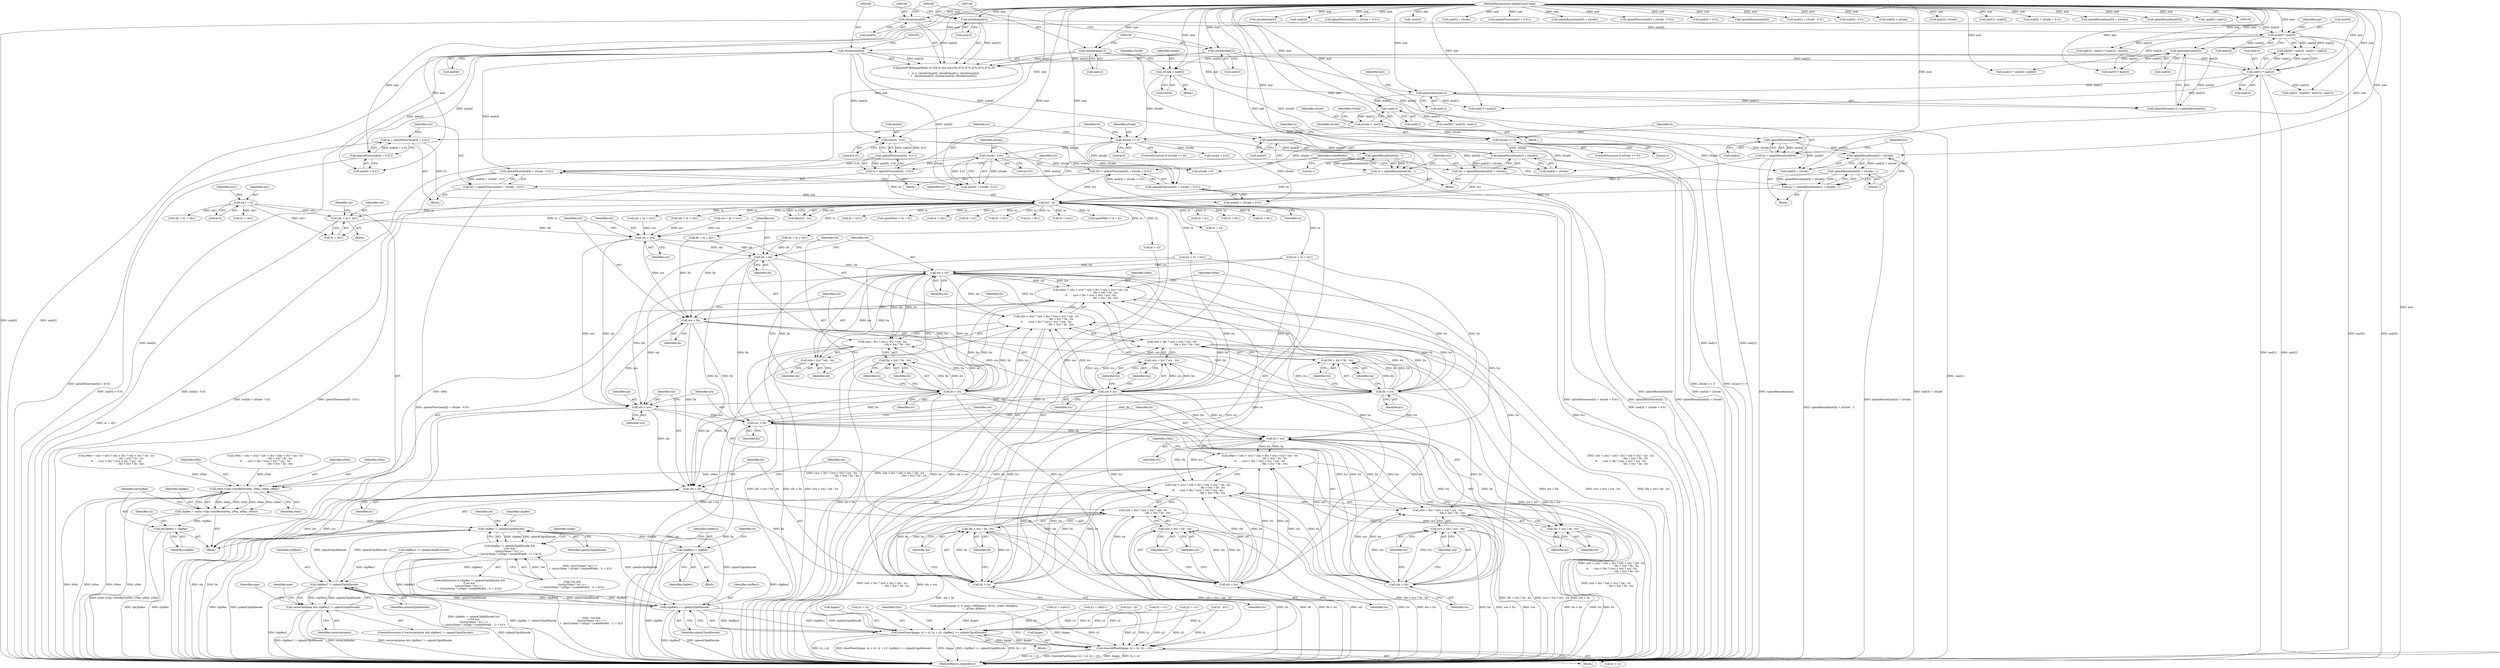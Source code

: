 digraph "0_poppler_9cf2325fb22f812b31858e519411f57747d39bd8_1@integer" {
"1000626" [label="(Call,ulx = tx + uly1)"];
"1000427" [label="(Call,tx2 - tx)"];
"1000393" [label="(Call,tx2 = splashFloor(mat[4] + xScale + 0.01))"];
"1000395" [label="(Call,splashFloor(mat[4] + xScale + 0.01))"];
"1000388" [label="(Call,mat[4] - 0.01)"];
"1000199" [label="(Call,(double)mat[4])"];
"1000105" [label="(MethodParameterIn,SplashCoord *mat)"];
"1000381" [label="(Call,xScale >= 0)"];
"1000298" [label="(Call,xScale = mat[0])"];
"1000248" [label="(Call,splashAbs(mat[0]))"];
"1000223" [label="(Call,mat[0] * mat[3])"];
"1000179" [label="(Call,(double)mat[0])"];
"1000194" [label="(Call,(double)mat[3])"];
"1000255" [label="(Call,xScale = -mat[1])"];
"1000257" [label="(Call,-mat[1])"];
"1000244" [label="(Call,splashAbs(mat[1]))"];
"1000230" [label="(Call,mat[1] * mat[2])"];
"1000184" [label="(Call,(double)mat[1])"];
"1000189" [label="(Call,(double)mat[2])"];
"1000350" [label="(Call,tx2 = splashRound(mat[4] + xScale) - 1)"];
"1000352" [label="(Call,splashRound(mat[4] + xScale) - 1)"];
"1000353" [label="(Call,splashRound(mat[4] + xScale))"];
"1000346" [label="(Call,splashRound(mat[4]))"];
"1000340" [label="(Call,xScale >= 0)"];
"1000413" [label="(Call,tx2 = splashFloor(mat[4] + xScale - 0.01))"];
"1000415" [label="(Call,splashFloor(mat[4] + xScale - 0.01))"];
"1000420" [label="(Call,xScale - 0.01)"];
"1000370" [label="(Call,tx2 = splashRound(mat[4] + xScale))"];
"1000372" [label="(Call,splashRound(mat[4] + xScale))"];
"1000365" [label="(Call,splashRound(mat[4]))"];
"1000405" [label="(Call,tx = splashFloor(mat[4] + 0.01))"];
"1000407" [label="(Call,splashFloor(mat[4] + 0.01))"];
"1000385" [label="(Call,tx = splashFloor(mat[4] - 0.01))"];
"1000387" [label="(Call,splashFloor(mat[4] - 0.01))"];
"1000344" [label="(Call,tx = splashRound(mat[4]))"];
"1000362" [label="(Call,tx = splashRound(mat[4]) - 1)"];
"1000364" [label="(Call,splashRound(mat[4]) - 1)"];
"1000554" [label="(Call,uly1 = 0)"];
"1000711" [label="(Call,ulx < urx)"];
"1000715" [label="(Call,ulx < llx)"];
"1000719" [label="(Call,ulx < lrx)"];
"1000708" [label="(Call,xMin = (ulx < urx) ? (ulx < llx) ? (ulx < lrx) ? ulx : lrx\n                                   : (llx < lrx) ? llx : lrx\n\t\t     : (urx < llx) ? (urx < lrx) ? urx : lrx\n                                   : (llx < lrx) ? llx : lrx)"];
"1000862" [label="(Call,state->clip->testRect(xMin, yMin, xMax, yMax))"];
"1000860" [label="(Call,clipRes = state->clip->testRect(xMin, yMin, xMax, yMax))"];
"1000867" [label="(Call,opClipRes = clipRes)"];
"1000995" [label="(Call,clipRes != splashClipAllInside)"];
"1000994" [label="(Call,clipRes != splashClipAllInside &&\n\t!rot &&\n\t(int)(yShear * k1) ==\n\t  (int)(yShear * (xSign * (scaledWidth - 1) + k1)))"];
"1001077" [label="(Call,clipRes2 = clipRes)"];
"1001240" [label="(Call,clipRes2 != splashClipAllInside)"];
"1001238" [label="(Call,vectorAntialias && clipRes2 != splashClipAllInside)"];
"1001264" [label="(Call,clipRes2 == splashClipAllInside)"];
"1001255" [label="(Call,drawPixel(&pipe, tx + x2, ty + y2, clipRes2 == splashClipAllInside))"];
"1001244" [label="(Call,drawAAPixel(&pipe, tx + x2, ty + y2))"];
"1000710" [label="(Call,(ulx < urx) ? (ulx < llx) ? (ulx < lrx) ? ulx : lrx\n                                   : (llx < lrx) ? llx : lrx\n\t\t     : (urx < llx) ? (urx < lrx) ? urx : lrx\n                                   : (llx < lrx) ? llx : lrx)"];
"1000714" [label="(Call,(ulx < llx) ? (ulx < lrx) ? ulx : lrx\n                                   : (llx < lrx) ? llx : lrx)"];
"1000718" [label="(Call,(ulx < lrx) ? ulx : lrx)"];
"1000749" [label="(Call,ulx > urx)"];
"1000753" [label="(Call,ulx > llx)"];
"1000757" [label="(Call,ulx > lrx)"];
"1000746" [label="(Call,xMax = (ulx > urx) ? (ulx > llx) ? (ulx > lrx) ? ulx : lrx\n                                   : (llx > lrx) ? llx : lrx\n\t\t     : (urx > llx) ? (urx > lrx) ? urx : lrx\n                                   : (llx > lrx) ? llx : lrx)"];
"1000748" [label="(Call,(ulx > urx) ? (ulx > llx) ? (ulx > lrx) ? ulx : lrx\n                                   : (llx > lrx) ? llx : lrx\n\t\t     : (urx > llx) ? (urx > lrx) ? urx : lrx\n                                   : (llx > lrx) ? llx : lrx)"];
"1000752" [label="(Call,(ulx > llx) ? (ulx > lrx) ? ulx : lrx\n                                   : (llx > lrx) ? llx : lrx)"];
"1000756" [label="(Call,(ulx > lrx) ? ulx : lrx)"];
"1000763" [label="(Call,llx > lrx)"];
"1000762" [label="(Call,(llx > lrx) ? llx : lrx)"];
"1000769" [label="(Call,urx > llx)"];
"1000773" [label="(Call,urx > lrx)"];
"1000768" [label="(Call,(urx > llx) ? (urx > lrx) ? urx : lrx\n                                   : (llx > lrx) ? llx : lrx)"];
"1000772" [label="(Call,(urx > lrx) ? urx : lrx)"];
"1000779" [label="(Call,llx > lrx)"];
"1000778" [label="(Call,(llx > lrx) ? llx : lrx)"];
"1000725" [label="(Call,llx < lrx)"];
"1000724" [label="(Call,(llx < lrx) ? llx : lrx)"];
"1000731" [label="(Call,urx < llx)"];
"1000735" [label="(Call,urx < lrx)"];
"1000730" [label="(Call,(urx < llx) ? (urx < lrx) ? urx : lrx\n                                   : (llx < lrx) ? llx : lrx)"];
"1000734" [label="(Call,(urx < lrx) ? urx : lrx)"];
"1000741" [label="(Call,llx < lrx)"];
"1000740" [label="(Call,(llx < lrx) ? llx : lrx)"];
"1000781" [label="(Identifier,lrx)"];
"1000345" [label="(Identifier,tx)"];
"1000769" [label="(Call,urx > llx)"];
"1000752" [label="(Call,(ulx > llx) ? (ulx > lrx) ? ulx : lrx\n                                   : (llx > lrx) ? llx : lrx)"];
"1000778" [label="(Call,(llx > lrx) ? llx : lrx)"];
"1001241" [label="(Identifier,clipRes2)"];
"1000204" [label="(Call,(double)mat[5])"];
"1000414" [label="(Identifier,tx2)"];
"1000340" [label="(Call,xScale >= 0)"];
"1000869" [label="(Identifier,clipRes)"];
"1000775" [label="(Identifier,lrx)"];
"1001258" [label="(Call,tx + x2)"];
"1000382" [label="(Identifier,xScale)"];
"1000779" [label="(Call,llx > lrx)"];
"1000866" [label="(Identifier,yMax)"];
"1000364" [label="(Call,splashRound(mat[4]) - 1)"];
"1000710" [label="(Call,(ulx < urx) ? (ulx < llx) ? (ulx < lrx) ? ulx : lrx\n                                   : (llx < lrx) ? llx : lrx\n\t\t     : (urx < llx) ? (urx < lrx) ? urx : lrx\n                                   : (llx < lrx) ? llx : lrx)"];
"1000721" [label="(Identifier,lrx)"];
"1000281" [label="(Call,-mat[3])"];
"1000739" [label="(Identifier,lrx)"];
"1000234" [label="(Call,mat[2])"];
"1000717" [label="(Identifier,llx)"];
"1000105" [label="(MethodParameterIn,SplashCoord *mat)"];
"1000268" [label="(Call,mat[0] * mat[3])"];
"1000713" [label="(Identifier,urx)"];
"1000716" [label="(Identifier,ulx)"];
"1000196" [label="(Call,mat[3])"];
"1000248" [label="(Call,splashAbs(mat[0]))"];
"1000708" [label="(Call,xMin = (ulx < urx) ? (ulx < llx) ? (ulx < lrx) ? ulx : lrx\n                                   : (llx < lrx) ? llx : lrx\n\t\t     : (urx < llx) ? (urx < lrx) ? urx : lrx\n                                   : (llx < lrx) ? llx : lrx)"];
"1000868" [label="(Identifier,opClipRes)"];
"1000351" [label="(Identifier,tx2)"];
"1000678" [label="(Call,urx = tx + urx1)"];
"1000175" [label="(Call,printf(\"fillImageMask: w=%d h=%d mat=[%.2f %.2f %.2f %.2f %.2f %.2f]\n\",\n\t   w, h, (double)mat[0], (double)mat[1], (double)mat[2],\n\t   (double)mat[3], (double)mat[4], (double)mat[5]))"];
"1000194" [label="(Call,(double)mat[3])"];
"1001079" [label="(Identifier,clipRes)"];
"1000724" [label="(Call,(llx < lrx) ? llx : lrx)"];
"1000737" [label="(Identifier,lrx)"];
"1000263" [label="(Call,mat[2] - (mat[0] * mat[3]) / mat[1])"];
"1000407" [label="(Call,splashFloor(mat[4] + 0.01))"];
"1000632" [label="(Identifier,uly)"];
"1001246" [label="(Identifier,pipe)"];
"1000766" [label="(Identifier,llx)"];
"1000558" [label="(Identifier,urx1)"];
"1000388" [label="(Call,mat[4] - 0.01)"];
"1000730" [label="(Call,(urx < llx) ? (urx < lrx) ? urx : lrx\n                                   : (llx < lrx) ? llx : lrx)"];
"1000785" [label="(Identifier,yMin)"];
"1000490" [label="(Call,splashFloor(mat[5] + yScale + 0.01))"];
"1000777" [label="(Identifier,lrx)"];
"1000181" [label="(Call,mat[0])"];
"1001265" [label="(Identifier,clipRes2)"];
"1000262" [label="(Identifier,yScale)"];
"1000421" [label="(Identifier,xScale)"];
"1000256" [label="(Identifier,xScale)"];
"1000384" [label="(Block,)"];
"1000714" [label="(Call,(ulx < llx) ? (ulx < lrx) ? ulx : lrx\n                                   : (llx < lrx) ? llx : lrx)"];
"1001026" [label="(Call,tx + k1)"];
"1000722" [label="(Identifier,ulx)"];
"1000406" [label="(Identifier,tx)"];
"1000224" [label="(Call,mat[0])"];
"1000749" [label="(Call,ulx > urx)"];
"1001264" [label="(Call,clipRes2 == splashClipAllInside)"];
"1000700" [label="(Call,tx + lrx1)"];
"1000361" [label="(Block,)"];
"1000387" [label="(Call,splashFloor(mat[4] - 0.01))"];
"1000427" [label="(Call,tx2 - tx)"];
"1000243" [label="(Call,splashAbs(mat[1]) > splashAbs(mat[0]))"];
"1001266" [label="(Identifier,splashClipAllInside)"];
"1000627" [label="(Identifier,ulx)"];
"1001243" [label="(Block,)"];
"1001250" [label="(Call,ty + y2)"];
"1000309" [label="(Call,(mat[1] * mat[2]) / mat[0])"];
"1001256" [label="(Call,&pipe)"];
"1001081" [label="(Identifier,xt)"];
"1000728" [label="(Identifier,llx)"];
"1000997" [label="(Identifier,splashClipAllInside)"];
"1000727" [label="(Identifier,lrx)"];
"1000222" [label="(Call,mat[0] * mat[3] - mat[1] * mat[2])"];
"1000362" [label="(Call,tx = splashRound(mat[4]) - 1)"];
"1000747" [label="(Identifier,xMax)"];
"1000289" [label="(Call,-mat[0])"];
"1000738" [label="(Identifier,urx)"];
"1000736" [label="(Identifier,urx)"];
"1000449" [label="(Call,mat[5] + yScale)"];
"1000342" [label="(Literal,0)"];
"1000502" [label="(Call,splashFloor(mat[5] + 0.01))"];
"1000746" [label="(Call,xMax = (ulx > urx) ? (ulx > llx) ? (ulx > lrx) ? ulx : lrx\n                                   : (llx > lrx) ? llx : lrx\n\t\t     : (urx > llx) ? (urx > lrx) ? urx : lrx\n                                   : (llx > lrx) ? llx : lrx)"];
"1001076" [label="(Block,)"];
"1000745" [label="(Identifier,lrx)"];
"1001159" [label="(Call,y2 = (int)y1)"];
"1000467" [label="(Call,splashRound(mat[5] + yScale))"];
"1001280" [label="(MethodReturn,SplashError)"];
"1000759" [label="(Identifier,lrx)"];
"1000107" [label="(Block,)"];
"1000996" [label="(Identifier,clipRes)"];
"1000732" [label="(Identifier,urx)"];
"1000767" [label="(Identifier,lrx)"];
"1000720" [label="(Identifier,ulx)"];
"1000636" [label="(Call,urx = tx + ury1)"];
"1000726" [label="(Identifier,llx)"];
"1000690" [label="(Call,tx + llx1)"];
"1000372" [label="(Call,splashRound(mat[4] + xScale))"];
"1000510" [label="(Call,splashFloor(mat[5] + yScale - 0.01))"];
"1000998" [label="(Call,!rot &&\n\t(int)(yShear * k1) ==\n\t  (int)(yShear * (xSign * (scaledWidth - 1) + k1)))"];
"1000522" [label="(Call,ty2 - ty)"];
"1000415" [label="(Call,splashFloor(mat[4] + xScale - 0.01))"];
"1000359" [label="(Literal,1)"];
"1001070" [label="(Call,clipRes2 == splashClipAllOutside)"];
"1000429" [label="(Identifier,tx)"];
"1000673" [label="(Call,uly = ty + uly1)"];
"1000718" [label="(Call,(ulx < lrx) ? ulx : lrx)"];
"1000754" [label="(Identifier,ulx)"];
"1000529" [label="(Call,xScale < 0)"];
"1000734" [label="(Call,(urx < lrx) ? urx : lrx)"];
"1000743" [label="(Identifier,lrx)"];
"1000503" [label="(Call,mat[5] + 0.01)"];
"1000304" [label="(Identifier,yScale)"];
"1000758" [label="(Identifier,ulx)"];
"1000774" [label="(Identifier,urx)"];
"1000227" [label="(Call,mat[3])"];
"1001156" [label="(Call,x2 = x1)"];
"1001245" [label="(Call,&pipe)"];
"1000370" [label="(Call,tx2 = splashRound(mat[4] + xScale))"];
"1000267" [label="(Call,(mat[0] * mat[3]) / mat[1])"];
"1000392" [label="(Literal,0.01)"];
"1001078" [label="(Identifier,clipRes2)"];
"1000408" [label="(Call,mat[4] + 0.01)"];
"1000441" [label="(Call,splashRound(mat[5]))"];
"1000711" [label="(Call,ulx < urx)"];
"1000250" [label="(Identifier,mat)"];
"1000688" [label="(Call,llx = tx + llx1)"];
"1000862" [label="(Call,state->clip->testRect(xMin, yMin, xMax, yMax))"];
"1000350" [label="(Call,tx2 = splashRound(mat[4] + xScale) - 1)"];
"1000297" [label="(Block,)"];
"1000668" [label="(Call,ulx = tx + ulx1)"];
"1000723" [label="(Identifier,lrx)"];
"1000864" [label="(Identifier,yMin)"];
"1001254" [label="(Block,)"];
"1000761" [label="(Identifier,lrx)"];
"1000733" [label="(Identifier,llx)"];
"1000396" [label="(Call,mat[4] + xScale + 0.01)"];
"1000191" [label="(Call,mat[2])"];
"1000861" [label="(Identifier,clipRes)"];
"1000822" [label="(Call,yMax = (uly > ury) ? (uly > lly) ? (uly > lry) ? uly : lry\n                                   : (lly > lry) ? lly : lry\n\t\t     : (ury > lly) ? (ury > lry) ? ury : lry\n                                   : (lly > lry) ? lly : lry)"];
"1001242" [label="(Identifier,splashClipAllInside)"];
"1001257" [label="(Identifier,pipe)"];
"1000860" [label="(Call,clipRes = state->clip->testRect(xMin, yMin, xMax, yMax))"];
"1000511" [label="(Call,mat[5] + yScale - 0.01)"];
"1000770" [label="(Identifier,urx)"];
"1001150" [label="(Call,y2 = -x1)"];
"1000712" [label="(Identifier,ulx)"];
"1000383" [label="(Literal,0)"];
"1000863" [label="(Identifier,xMin)"];
"1000555" [label="(Identifier,uly1)"];
"1000741" [label="(Call,llx < lrx)"];
"1000729" [label="(Identifier,lrx)"];
"1000230" [label="(Call,mat[1] * mat[2])"];
"1000663" [label="(Call,ty - lrx1)"];
"1000343" [label="(Block,)"];
"1000698" [label="(Call,lrx = tx + lrx1)"];
"1000675" [label="(Call,ty + uly1)"];
"1000305" [label="(Call,mat[3] - (mat[1] * mat[2]) / mat[0])"];
"1000363" [label="(Identifier,tx)"];
"1000740" [label="(Call,(llx < lrx) ? llx : lrx)"];
"1000757" [label="(Call,ulx > lrx)"];
"1000744" [label="(Identifier,llx)"];
"1000232" [label="(Identifier,mat)"];
"1000742" [label="(Identifier,llx)"];
"1000380" [label="(ControlStructure,if (xScale >= 0))"];
"1000735" [label="(Call,urx < lrx)"];
"1000784" [label="(Call,yMin = (uly < ury) ? (uly < lly) ? (uly < lry) ? uly : lry\n                                   : (lly < lry) ? lly : lry\n\t\t     : (ury < lly) ? (ury < lry) ? ury : lry\n                                   : (lly < lry) ? lly : lry)"];
"1000365" [label="(Call,splashRound(mat[4]))"];
"1000245" [label="(Call,mat[1])"];
"1000995" [label="(Call,clipRes != splashClipAllInside)"];
"1000765" [label="(Identifier,lrx)"];
"1000554" [label="(Call,uly1 = 0)"];
"1000483" [label="(Call,mat[5] - 0.01)"];
"1000371" [label="(Identifier,tx2)"];
"1001255" [label="(Call,drawPixel(&pipe, tx + x2, ty + y2, clipRes2 == splashClipAllInside))"];
"1000420" [label="(Call,xScale - 0.01)"];
"1000993" [label="(ControlStructure,if (clipRes != splashClipAllInside &&\n\t!rot &&\n\t(int)(yShear * k1) ==\n\t  (int)(yShear * (xSign * (scaledWidth - 1) + k1))))"];
"1000353" [label="(Call,splashRound(mat[4] + xScale))"];
"1001238" [label="(Call,vectorAntialias && clipRes2 != splashClipAllInside)"];
"1000900" [label="(Call,pipeInit(&pipe, 0, 0, state->fillPattern, NULL, state->fillAlpha,\n\t   gTrue, gFalse))"];
"1000628" [label="(Call,tx + uly1)"];
"1000731" [label="(Call,urx < llx)"];
"1000753" [label="(Call,ulx > llx)"];
"1000369" [label="(Literal,1)"];
"1000249" [label="(Call,mat[0])"];
"1000750" [label="(Identifier,ulx)"];
"1000184" [label="(Call,(double)mat[1])"];
"1000468" [label="(Call,mat[5] + yScale)"];
"1000244" [label="(Call,splashAbs(mat[1]))"];
"1000426" [label="(Call,abs(tx2 - tx))"];
"1001247" [label="(Call,tx + x2)"];
"1000715" [label="(Call,ulx < llx)"];
"1000405" [label="(Call,tx = splashFloor(mat[4] + 0.01))"];
"1000625" [label="(Block,)"];
"1000638" [label="(Call,tx + ury1)"];
"1001237" [label="(ControlStructure,if (vectorAntialias && clipRes2 != splashClipAllInside))"];
"1000341" [label="(Identifier,xScale)"];
"1000994" [label="(Call,clipRes != splashClipAllInside &&\n\t!rot &&\n\t(int)(yShear * k1) ==\n\t  (int)(yShear * (xSign * (scaledWidth - 1) + k1)))"];
"1000300" [label="(Call,mat[0])"];
"1000186" [label="(Call,mat[1])"];
"1000389" [label="(Call,mat[4])"];
"1000339" [label="(ControlStructure,if (xScale >= 0))"];
"1000867" [label="(Call,opClipRes = clipRes)"];
"1000416" [label="(Call,mat[4] + xScale - 0.01)"];
"1000626" [label="(Call,ulx = tx + uly1)"];
"1000258" [label="(Call,mat[1])"];
"1001145" [label="(Call,x2 = (int)y1)"];
"1000871" [label="(Identifier,yp)"];
"1001268" [label="(Identifier,xSrc)"];
"1000646" [label="(Call,llx = tx + lly1)"];
"1000346" [label="(Call,splashRound(mat[4]))"];
"1000428" [label="(Identifier,tx2)"];
"1000223" [label="(Call,mat[0] * mat[3])"];
"1000381" [label="(Call,xScale >= 0)"];
"1000322" [label="(Call,mat[2] / yScale)"];
"1000413" [label="(Call,tx2 = splashFloor(mat[4] + xScale - 0.01))"];
"1000719" [label="(Call,ulx < lrx)"];
"1000354" [label="(Call,mat[4] + xScale)"];
"1001077" [label="(Call,clipRes2 = clipRes)"];
"1000772" [label="(Call,(urx > lrx) ? urx : lrx)"];
"1000556" [label="(Literal,0)"];
"1001038" [label="(Call,spanXMax = tx + k1)"];
"1000394" [label="(Identifier,tx2)"];
"1000656" [label="(Call,lrx = tx + lry1)"];
"1000393" [label="(Call,tx2 = splashFloor(mat[4] + xScale + 0.01))"];
"1000670" [label="(Call,tx + ulx1)"];
"1000179" [label="(Call,(double)mat[0])"];
"1000865" [label="(Identifier,xMax)"];
"1000756" [label="(Call,(ulx > lrx) ? ulx : lrx)"];
"1000783" [label="(Identifier,lrx)"];
"1001040" [label="(Call,tx + k1)"];
"1000329" [label="(Call,mat[1] / mat[0])"];
"1000373" [label="(Call,mat[4] + xScale)"];
"1000255" [label="(Call,xScale = -mat[1])"];
"1000352" [label="(Call,splashRound(mat[4] + xScale) - 1)"];
"1000231" [label="(Call,mat[1])"];
"1000201" [label="(Call,mat[4])"];
"1000299" [label="(Identifier,xScale)"];
"1000763" [label="(Call,llx > lrx)"];
"1000773" [label="(Call,urx > lrx)"];
"1000298" [label="(Call,xScale = mat[0])"];
"1000310" [label="(Call,mat[1] * mat[2])"];
"1000424" [label="(Identifier,scaledWidth)"];
"1001021" [label="(Identifier,xSign)"];
"1000764" [label="(Identifier,llx)"];
"1000395" [label="(Call,splashFloor(mat[4] + xScale + 0.01))"];
"1000751" [label="(Identifier,urx)"];
"1000199" [label="(Call,(double)mat[4])"];
"1000491" [label="(Call,mat[5] + yScale + 0.01)"];
"1000404" [label="(Block,)"];
"1000386" [label="(Identifier,tx)"];
"1000748" [label="(Call,(ulx > urx) ? (ulx > llx) ? (ulx > lrx) ? ulx : lrx\n                                   : (llx > lrx) ? llx : lrx\n\t\t     : (urx > llx) ? (urx > lrx) ? urx : lrx\n                                   : (llx > lrx) ? llx : lrx)"];
"1000725" [label="(Call,llx < lrx)"];
"1000658" [label="(Call,tx + lry1)"];
"1001240" [label="(Call,clipRes2 != splashClipAllInside)"];
"1000780" [label="(Identifier,llx)"];
"1000771" [label="(Identifier,llx)"];
"1001239" [label="(Identifier,vectorAntialias)"];
"1000755" [label="(Identifier,llx)"];
"1000760" [label="(Identifier,ulx)"];
"1000648" [label="(Call,tx + lly1)"];
"1001000" [label="(Identifier,rot)"];
"1000768" [label="(Call,(urx > llx) ? (urx > lrx) ? urx : lrx\n                                   : (llx > lrx) ? llx : lrx)"];
"1000448" [label="(Call,splashRound(mat[5] + yScale))"];
"1000782" [label="(Identifier,llx)"];
"1000344" [label="(Call,tx = splashRound(mat[4]))"];
"1001244" [label="(Call,drawAAPixel(&pipe, tx + x2, ty + y2))"];
"1000460" [label="(Call,splashRound(mat[5]))"];
"1000680" [label="(Call,tx + urx1)"];
"1000347" [label="(Call,mat[4])"];
"1000709" [label="(Identifier,xMin)"];
"1001261" [label="(Call,ty + y2)"];
"1000762" [label="(Call,(llx > lrx) ? llx : lrx)"];
"1000366" [label="(Call,mat[4])"];
"1000257" [label="(Call,-mat[1])"];
"1000254" [label="(Block,)"];
"1000385" [label="(Call,tx = splashFloor(mat[4] - 0.01))"];
"1001024" [label="(Call,spanXMin = tx + k1)"];
"1000189" [label="(Call,(double)mat[2])"];
"1000776" [label="(Identifier,urx)"];
"1000400" [label="(Call,xScale + 0.01)"];
"1000288" [label="(Call,-mat[0] / mat[1])"];
"1000422" [label="(Literal,0.01)"];
"1000626" -> "1000625"  [label="AST: "];
"1000626" -> "1000628"  [label="CFG: "];
"1000627" -> "1000626"  [label="AST: "];
"1000628" -> "1000626"  [label="AST: "];
"1000632" -> "1000626"  [label="CFG: "];
"1000626" -> "1001280"  [label="DDG: tx + uly1"];
"1000427" -> "1000626"  [label="DDG: tx"];
"1000554" -> "1000626"  [label="DDG: uly1"];
"1000626" -> "1000711"  [label="DDG: ulx"];
"1000427" -> "1000426"  [label="AST: "];
"1000427" -> "1000429"  [label="CFG: "];
"1000428" -> "1000427"  [label="AST: "];
"1000429" -> "1000427"  [label="AST: "];
"1000426" -> "1000427"  [label="CFG: "];
"1000427" -> "1001280"  [label="DDG: tx2"];
"1000427" -> "1000426"  [label="DDG: tx2"];
"1000427" -> "1000426"  [label="DDG: tx"];
"1000393" -> "1000427"  [label="DDG: tx2"];
"1000350" -> "1000427"  [label="DDG: tx2"];
"1000413" -> "1000427"  [label="DDG: tx2"];
"1000370" -> "1000427"  [label="DDG: tx2"];
"1000405" -> "1000427"  [label="DDG: tx"];
"1000385" -> "1000427"  [label="DDG: tx"];
"1000344" -> "1000427"  [label="DDG: tx"];
"1000362" -> "1000427"  [label="DDG: tx"];
"1000427" -> "1000628"  [label="DDG: tx"];
"1000427" -> "1000636"  [label="DDG: tx"];
"1000427" -> "1000638"  [label="DDG: tx"];
"1000427" -> "1000646"  [label="DDG: tx"];
"1000427" -> "1000648"  [label="DDG: tx"];
"1000427" -> "1000656"  [label="DDG: tx"];
"1000427" -> "1000658"  [label="DDG: tx"];
"1000427" -> "1000668"  [label="DDG: tx"];
"1000427" -> "1000670"  [label="DDG: tx"];
"1000427" -> "1000678"  [label="DDG: tx"];
"1000427" -> "1000680"  [label="DDG: tx"];
"1000427" -> "1000688"  [label="DDG: tx"];
"1000427" -> "1000690"  [label="DDG: tx"];
"1000427" -> "1000698"  [label="DDG: tx"];
"1000427" -> "1000700"  [label="DDG: tx"];
"1000427" -> "1001024"  [label="DDG: tx"];
"1000427" -> "1001026"  [label="DDG: tx"];
"1000427" -> "1001038"  [label="DDG: tx"];
"1000427" -> "1001040"  [label="DDG: tx"];
"1000427" -> "1001244"  [label="DDG: tx"];
"1000427" -> "1001247"  [label="DDG: tx"];
"1000427" -> "1001255"  [label="DDG: tx"];
"1000427" -> "1001258"  [label="DDG: tx"];
"1000393" -> "1000384"  [label="AST: "];
"1000393" -> "1000395"  [label="CFG: "];
"1000394" -> "1000393"  [label="AST: "];
"1000395" -> "1000393"  [label="AST: "];
"1000424" -> "1000393"  [label="CFG: "];
"1000393" -> "1001280"  [label="DDG: splashFloor(mat[4] + xScale + 0.01)"];
"1000395" -> "1000393"  [label="DDG: mat[4] + xScale + 0.01"];
"1000395" -> "1000396"  [label="CFG: "];
"1000396" -> "1000395"  [label="AST: "];
"1000395" -> "1001280"  [label="DDG: mat[4] + xScale + 0.01"];
"1000388" -> "1000395"  [label="DDG: mat[4]"];
"1000105" -> "1000395"  [label="DDG: mat"];
"1000381" -> "1000395"  [label="DDG: xScale"];
"1000388" -> "1000387"  [label="AST: "];
"1000388" -> "1000392"  [label="CFG: "];
"1000389" -> "1000388"  [label="AST: "];
"1000392" -> "1000388"  [label="AST: "];
"1000387" -> "1000388"  [label="CFG: "];
"1000388" -> "1000387"  [label="DDG: mat[4]"];
"1000388" -> "1000387"  [label="DDG: 0.01"];
"1000199" -> "1000388"  [label="DDG: mat[4]"];
"1000105" -> "1000388"  [label="DDG: mat"];
"1000388" -> "1000396"  [label="DDG: mat[4]"];
"1000199" -> "1000175"  [label="AST: "];
"1000199" -> "1000201"  [label="CFG: "];
"1000200" -> "1000199"  [label="AST: "];
"1000201" -> "1000199"  [label="AST: "];
"1000205" -> "1000199"  [label="CFG: "];
"1000199" -> "1001280"  [label="DDG: mat[4]"];
"1000199" -> "1000175"  [label="DDG: mat[4]"];
"1000105" -> "1000199"  [label="DDG: mat"];
"1000199" -> "1000346"  [label="DDG: mat[4]"];
"1000199" -> "1000365"  [label="DDG: mat[4]"];
"1000199" -> "1000407"  [label="DDG: mat[4]"];
"1000199" -> "1000408"  [label="DDG: mat[4]"];
"1000199" -> "1000415"  [label="DDG: mat[4]"];
"1000199" -> "1000416"  [label="DDG: mat[4]"];
"1000105" -> "1000100"  [label="AST: "];
"1000105" -> "1001280"  [label="DDG: mat"];
"1000105" -> "1000179"  [label="DDG: mat"];
"1000105" -> "1000184"  [label="DDG: mat"];
"1000105" -> "1000189"  [label="DDG: mat"];
"1000105" -> "1000194"  [label="DDG: mat"];
"1000105" -> "1000204"  [label="DDG: mat"];
"1000105" -> "1000223"  [label="DDG: mat"];
"1000105" -> "1000230"  [label="DDG: mat"];
"1000105" -> "1000244"  [label="DDG: mat"];
"1000105" -> "1000248"  [label="DDG: mat"];
"1000105" -> "1000257"  [label="DDG: mat"];
"1000105" -> "1000263"  [label="DDG: mat"];
"1000105" -> "1000268"  [label="DDG: mat"];
"1000105" -> "1000267"  [label="DDG: mat"];
"1000105" -> "1000281"  [label="DDG: mat"];
"1000105" -> "1000289"  [label="DDG: mat"];
"1000105" -> "1000288"  [label="DDG: mat"];
"1000105" -> "1000298"  [label="DDG: mat"];
"1000105" -> "1000305"  [label="DDG: mat"];
"1000105" -> "1000310"  [label="DDG: mat"];
"1000105" -> "1000309"  [label="DDG: mat"];
"1000105" -> "1000322"  [label="DDG: mat"];
"1000105" -> "1000329"  [label="DDG: mat"];
"1000105" -> "1000346"  [label="DDG: mat"];
"1000105" -> "1000353"  [label="DDG: mat"];
"1000105" -> "1000354"  [label="DDG: mat"];
"1000105" -> "1000365"  [label="DDG: mat"];
"1000105" -> "1000372"  [label="DDG: mat"];
"1000105" -> "1000373"  [label="DDG: mat"];
"1000105" -> "1000396"  [label="DDG: mat"];
"1000105" -> "1000407"  [label="DDG: mat"];
"1000105" -> "1000408"  [label="DDG: mat"];
"1000105" -> "1000415"  [label="DDG: mat"];
"1000105" -> "1000416"  [label="DDG: mat"];
"1000105" -> "1000441"  [label="DDG: mat"];
"1000105" -> "1000448"  [label="DDG: mat"];
"1000105" -> "1000449"  [label="DDG: mat"];
"1000105" -> "1000460"  [label="DDG: mat"];
"1000105" -> "1000467"  [label="DDG: mat"];
"1000105" -> "1000468"  [label="DDG: mat"];
"1000105" -> "1000483"  [label="DDG: mat"];
"1000105" -> "1000490"  [label="DDG: mat"];
"1000105" -> "1000491"  [label="DDG: mat"];
"1000105" -> "1000502"  [label="DDG: mat"];
"1000105" -> "1000503"  [label="DDG: mat"];
"1000105" -> "1000510"  [label="DDG: mat"];
"1000105" -> "1000511"  [label="DDG: mat"];
"1000381" -> "1000380"  [label="AST: "];
"1000381" -> "1000383"  [label="CFG: "];
"1000382" -> "1000381"  [label="AST: "];
"1000383" -> "1000381"  [label="AST: "];
"1000386" -> "1000381"  [label="CFG: "];
"1000406" -> "1000381"  [label="CFG: "];
"1000381" -> "1001280"  [label="DDG: xScale >= 0"];
"1000298" -> "1000381"  [label="DDG: xScale"];
"1000255" -> "1000381"  [label="DDG: xScale"];
"1000381" -> "1000396"  [label="DDG: xScale"];
"1000381" -> "1000400"  [label="DDG: xScale"];
"1000381" -> "1000420"  [label="DDG: xScale"];
"1000381" -> "1000529"  [label="DDG: xScale"];
"1000298" -> "1000297"  [label="AST: "];
"1000298" -> "1000300"  [label="CFG: "];
"1000299" -> "1000298"  [label="AST: "];
"1000300" -> "1000298"  [label="AST: "];
"1000304" -> "1000298"  [label="CFG: "];
"1000248" -> "1000298"  [label="DDG: mat[0]"];
"1000298" -> "1000340"  [label="DDG: xScale"];
"1000248" -> "1000243"  [label="AST: "];
"1000248" -> "1000249"  [label="CFG: "];
"1000249" -> "1000248"  [label="AST: "];
"1000243" -> "1000248"  [label="CFG: "];
"1000248" -> "1000243"  [label="DDG: mat[0]"];
"1000223" -> "1000248"  [label="DDG: mat[0]"];
"1000248" -> "1000268"  [label="DDG: mat[0]"];
"1000248" -> "1000309"  [label="DDG: mat[0]"];
"1000223" -> "1000222"  [label="AST: "];
"1000223" -> "1000227"  [label="CFG: "];
"1000224" -> "1000223"  [label="AST: "];
"1000227" -> "1000223"  [label="AST: "];
"1000232" -> "1000223"  [label="CFG: "];
"1000223" -> "1001280"  [label="DDG: mat[3]"];
"1000223" -> "1001280"  [label="DDG: mat[0]"];
"1000223" -> "1000222"  [label="DDG: mat[0]"];
"1000223" -> "1000222"  [label="DDG: mat[3]"];
"1000179" -> "1000223"  [label="DDG: mat[0]"];
"1000194" -> "1000223"  [label="DDG: mat[3]"];
"1000223" -> "1000268"  [label="DDG: mat[3]"];
"1000223" -> "1000305"  [label="DDG: mat[3]"];
"1000179" -> "1000175"  [label="AST: "];
"1000179" -> "1000181"  [label="CFG: "];
"1000180" -> "1000179"  [label="AST: "];
"1000181" -> "1000179"  [label="AST: "];
"1000185" -> "1000179"  [label="CFG: "];
"1000179" -> "1001280"  [label="DDG: mat[0]"];
"1000179" -> "1000175"  [label="DDG: mat[0]"];
"1000194" -> "1000175"  [label="AST: "];
"1000194" -> "1000196"  [label="CFG: "];
"1000195" -> "1000194"  [label="AST: "];
"1000196" -> "1000194"  [label="AST: "];
"1000200" -> "1000194"  [label="CFG: "];
"1000194" -> "1001280"  [label="DDG: mat[3]"];
"1000194" -> "1000175"  [label="DDG: mat[3]"];
"1000255" -> "1000254"  [label="AST: "];
"1000255" -> "1000257"  [label="CFG: "];
"1000256" -> "1000255"  [label="AST: "];
"1000257" -> "1000255"  [label="AST: "];
"1000262" -> "1000255"  [label="CFG: "];
"1000255" -> "1001280"  [label="DDG: -mat[1]"];
"1000257" -> "1000255"  [label="DDG: mat[1]"];
"1000255" -> "1000340"  [label="DDG: xScale"];
"1000257" -> "1000258"  [label="CFG: "];
"1000258" -> "1000257"  [label="AST: "];
"1000244" -> "1000257"  [label="DDG: mat[1]"];
"1000257" -> "1000267"  [label="DDG: mat[1]"];
"1000244" -> "1000243"  [label="AST: "];
"1000244" -> "1000245"  [label="CFG: "];
"1000245" -> "1000244"  [label="AST: "];
"1000250" -> "1000244"  [label="CFG: "];
"1000244" -> "1000243"  [label="DDG: mat[1]"];
"1000230" -> "1000244"  [label="DDG: mat[1]"];
"1000244" -> "1000310"  [label="DDG: mat[1]"];
"1000230" -> "1000222"  [label="AST: "];
"1000230" -> "1000234"  [label="CFG: "];
"1000231" -> "1000230"  [label="AST: "];
"1000234" -> "1000230"  [label="AST: "];
"1000222" -> "1000230"  [label="CFG: "];
"1000230" -> "1001280"  [label="DDG: mat[1]"];
"1000230" -> "1001280"  [label="DDG: mat[2]"];
"1000230" -> "1000222"  [label="DDG: mat[1]"];
"1000230" -> "1000222"  [label="DDG: mat[2]"];
"1000184" -> "1000230"  [label="DDG: mat[1]"];
"1000189" -> "1000230"  [label="DDG: mat[2]"];
"1000230" -> "1000263"  [label="DDG: mat[2]"];
"1000230" -> "1000310"  [label="DDG: mat[2]"];
"1000184" -> "1000175"  [label="AST: "];
"1000184" -> "1000186"  [label="CFG: "];
"1000185" -> "1000184"  [label="AST: "];
"1000186" -> "1000184"  [label="AST: "];
"1000190" -> "1000184"  [label="CFG: "];
"1000184" -> "1001280"  [label="DDG: mat[1]"];
"1000184" -> "1000175"  [label="DDG: mat[1]"];
"1000189" -> "1000175"  [label="AST: "];
"1000189" -> "1000191"  [label="CFG: "];
"1000190" -> "1000189"  [label="AST: "];
"1000191" -> "1000189"  [label="AST: "];
"1000195" -> "1000189"  [label="CFG: "];
"1000189" -> "1001280"  [label="DDG: mat[2]"];
"1000189" -> "1000175"  [label="DDG: mat[2]"];
"1000350" -> "1000343"  [label="AST: "];
"1000350" -> "1000352"  [label="CFG: "];
"1000351" -> "1000350"  [label="AST: "];
"1000352" -> "1000350"  [label="AST: "];
"1000424" -> "1000350"  [label="CFG: "];
"1000350" -> "1001280"  [label="DDG: splashRound(mat[4] + xScale) - 1"];
"1000352" -> "1000350"  [label="DDG: splashRound(mat[4] + xScale)"];
"1000352" -> "1000350"  [label="DDG: 1"];
"1000352" -> "1000359"  [label="CFG: "];
"1000353" -> "1000352"  [label="AST: "];
"1000359" -> "1000352"  [label="AST: "];
"1000352" -> "1001280"  [label="DDG: splashRound(mat[4] + xScale)"];
"1000353" -> "1000352"  [label="DDG: mat[4] + xScale"];
"1000353" -> "1000354"  [label="CFG: "];
"1000354" -> "1000353"  [label="AST: "];
"1000359" -> "1000353"  [label="CFG: "];
"1000353" -> "1001280"  [label="DDG: mat[4] + xScale"];
"1000346" -> "1000353"  [label="DDG: mat[4]"];
"1000340" -> "1000353"  [label="DDG: xScale"];
"1000346" -> "1000344"  [label="AST: "];
"1000346" -> "1000347"  [label="CFG: "];
"1000347" -> "1000346"  [label="AST: "];
"1000344" -> "1000346"  [label="CFG: "];
"1000346" -> "1000344"  [label="DDG: mat[4]"];
"1000346" -> "1000354"  [label="DDG: mat[4]"];
"1000340" -> "1000339"  [label="AST: "];
"1000340" -> "1000342"  [label="CFG: "];
"1000341" -> "1000340"  [label="AST: "];
"1000342" -> "1000340"  [label="AST: "];
"1000345" -> "1000340"  [label="CFG: "];
"1000363" -> "1000340"  [label="CFG: "];
"1000340" -> "1001280"  [label="DDG: xScale >= 0"];
"1000340" -> "1000354"  [label="DDG: xScale"];
"1000340" -> "1000372"  [label="DDG: xScale"];
"1000340" -> "1000373"  [label="DDG: xScale"];
"1000340" -> "1000529"  [label="DDG: xScale"];
"1000413" -> "1000404"  [label="AST: "];
"1000413" -> "1000415"  [label="CFG: "];
"1000414" -> "1000413"  [label="AST: "];
"1000415" -> "1000413"  [label="AST: "];
"1000424" -> "1000413"  [label="CFG: "];
"1000413" -> "1001280"  [label="DDG: splashFloor(mat[4] + xScale - 0.01)"];
"1000415" -> "1000413"  [label="DDG: mat[4] + xScale - 0.01"];
"1000415" -> "1000416"  [label="CFG: "];
"1000416" -> "1000415"  [label="AST: "];
"1000415" -> "1001280"  [label="DDG: mat[4] + xScale - 0.01"];
"1000420" -> "1000415"  [label="DDG: xScale"];
"1000420" -> "1000415"  [label="DDG: 0.01"];
"1000420" -> "1000416"  [label="AST: "];
"1000420" -> "1000422"  [label="CFG: "];
"1000421" -> "1000420"  [label="AST: "];
"1000422" -> "1000420"  [label="AST: "];
"1000416" -> "1000420"  [label="CFG: "];
"1000420" -> "1000416"  [label="DDG: xScale"];
"1000420" -> "1000416"  [label="DDG: 0.01"];
"1000420" -> "1000529"  [label="DDG: xScale"];
"1000370" -> "1000361"  [label="AST: "];
"1000370" -> "1000372"  [label="CFG: "];
"1000371" -> "1000370"  [label="AST: "];
"1000372" -> "1000370"  [label="AST: "];
"1000424" -> "1000370"  [label="CFG: "];
"1000370" -> "1001280"  [label="DDG: splashRound(mat[4] + xScale)"];
"1000372" -> "1000370"  [label="DDG: mat[4] + xScale"];
"1000372" -> "1000373"  [label="CFG: "];
"1000373" -> "1000372"  [label="AST: "];
"1000372" -> "1001280"  [label="DDG: mat[4] + xScale"];
"1000365" -> "1000372"  [label="DDG: mat[4]"];
"1000365" -> "1000364"  [label="AST: "];
"1000365" -> "1000366"  [label="CFG: "];
"1000366" -> "1000365"  [label="AST: "];
"1000369" -> "1000365"  [label="CFG: "];
"1000365" -> "1000364"  [label="DDG: mat[4]"];
"1000365" -> "1000373"  [label="DDG: mat[4]"];
"1000405" -> "1000404"  [label="AST: "];
"1000405" -> "1000407"  [label="CFG: "];
"1000406" -> "1000405"  [label="AST: "];
"1000407" -> "1000405"  [label="AST: "];
"1000414" -> "1000405"  [label="CFG: "];
"1000405" -> "1001280"  [label="DDG: splashFloor(mat[4] + 0.01)"];
"1000407" -> "1000405"  [label="DDG: mat[4] + 0.01"];
"1000407" -> "1000408"  [label="CFG: "];
"1000408" -> "1000407"  [label="AST: "];
"1000407" -> "1001280"  [label="DDG: mat[4] + 0.01"];
"1000385" -> "1000384"  [label="AST: "];
"1000385" -> "1000387"  [label="CFG: "];
"1000386" -> "1000385"  [label="AST: "];
"1000387" -> "1000385"  [label="AST: "];
"1000394" -> "1000385"  [label="CFG: "];
"1000385" -> "1001280"  [label="DDG: splashFloor(mat[4] - 0.01)"];
"1000387" -> "1000385"  [label="DDG: mat[4] - 0.01"];
"1000387" -> "1001280"  [label="DDG: mat[4] - 0.01"];
"1000344" -> "1000343"  [label="AST: "];
"1000345" -> "1000344"  [label="AST: "];
"1000351" -> "1000344"  [label="CFG: "];
"1000344" -> "1001280"  [label="DDG: splashRound(mat[4])"];
"1000362" -> "1000361"  [label="AST: "];
"1000362" -> "1000364"  [label="CFG: "];
"1000363" -> "1000362"  [label="AST: "];
"1000364" -> "1000362"  [label="AST: "];
"1000371" -> "1000362"  [label="CFG: "];
"1000362" -> "1001280"  [label="DDG: splashRound(mat[4]) - 1"];
"1000364" -> "1000362"  [label="DDG: splashRound(mat[4])"];
"1000364" -> "1000362"  [label="DDG: 1"];
"1000364" -> "1000369"  [label="CFG: "];
"1000369" -> "1000364"  [label="AST: "];
"1000364" -> "1001280"  [label="DDG: splashRound(mat[4])"];
"1000554" -> "1000107"  [label="AST: "];
"1000554" -> "1000556"  [label="CFG: "];
"1000555" -> "1000554"  [label="AST: "];
"1000556" -> "1000554"  [label="AST: "];
"1000558" -> "1000554"  [label="CFG: "];
"1000554" -> "1000628"  [label="DDG: uly1"];
"1000554" -> "1000673"  [label="DDG: uly1"];
"1000554" -> "1000675"  [label="DDG: uly1"];
"1000711" -> "1000710"  [label="AST: "];
"1000711" -> "1000713"  [label="CFG: "];
"1000712" -> "1000711"  [label="AST: "];
"1000713" -> "1000711"  [label="AST: "];
"1000716" -> "1000711"  [label="CFG: "];
"1000732" -> "1000711"  [label="CFG: "];
"1000668" -> "1000711"  [label="DDG: ulx"];
"1000678" -> "1000711"  [label="DDG: urx"];
"1000636" -> "1000711"  [label="DDG: urx"];
"1000711" -> "1000715"  [label="DDG: ulx"];
"1000711" -> "1000731"  [label="DDG: urx"];
"1000711" -> "1000749"  [label="DDG: ulx"];
"1000711" -> "1000749"  [label="DDG: urx"];
"1000715" -> "1000714"  [label="AST: "];
"1000715" -> "1000717"  [label="CFG: "];
"1000716" -> "1000715"  [label="AST: "];
"1000717" -> "1000715"  [label="AST: "];
"1000720" -> "1000715"  [label="CFG: "];
"1000726" -> "1000715"  [label="CFG: "];
"1000688" -> "1000715"  [label="DDG: llx"];
"1000646" -> "1000715"  [label="DDG: llx"];
"1000715" -> "1000719"  [label="DDG: ulx"];
"1000715" -> "1000725"  [label="DDG: llx"];
"1000715" -> "1000749"  [label="DDG: ulx"];
"1000715" -> "1000753"  [label="DDG: llx"];
"1000715" -> "1000769"  [label="DDG: llx"];
"1000719" -> "1000718"  [label="AST: "];
"1000719" -> "1000721"  [label="CFG: "];
"1000720" -> "1000719"  [label="AST: "];
"1000721" -> "1000719"  [label="AST: "];
"1000722" -> "1000719"  [label="CFG: "];
"1000723" -> "1000719"  [label="CFG: "];
"1000719" -> "1000708"  [label="DDG: ulx"];
"1000719" -> "1000708"  [label="DDG: lrx"];
"1000719" -> "1000710"  [label="DDG: ulx"];
"1000719" -> "1000710"  [label="DDG: lrx"];
"1000719" -> "1000714"  [label="DDG: ulx"];
"1000719" -> "1000714"  [label="DDG: lrx"];
"1000698" -> "1000719"  [label="DDG: lrx"];
"1000656" -> "1000719"  [label="DDG: lrx"];
"1000719" -> "1000718"  [label="DDG: ulx"];
"1000719" -> "1000718"  [label="DDG: lrx"];
"1000719" -> "1000749"  [label="DDG: ulx"];
"1000719" -> "1000757"  [label="DDG: lrx"];
"1000719" -> "1000763"  [label="DDG: lrx"];
"1000719" -> "1000773"  [label="DDG: lrx"];
"1000719" -> "1000779"  [label="DDG: lrx"];
"1000708" -> "1000107"  [label="AST: "];
"1000708" -> "1000710"  [label="CFG: "];
"1000709" -> "1000708"  [label="AST: "];
"1000710" -> "1000708"  [label="AST: "];
"1000747" -> "1000708"  [label="CFG: "];
"1000708" -> "1001280"  [label="DDG: (ulx < urx) ? (ulx < llx) ? (ulx < lrx) ? ulx : lrx\n                                   : (llx < lrx) ? llx : lrx\n\t\t     : (urx < llx) ? (urx < lrx) ? urx : lrx\n                                   : (llx < lrx) ? llx : lrx"];
"1000725" -> "1000708"  [label="DDG: llx"];
"1000725" -> "1000708"  [label="DDG: lrx"];
"1000735" -> "1000708"  [label="DDG: urx"];
"1000735" -> "1000708"  [label="DDG: lrx"];
"1000741" -> "1000708"  [label="DDG: llx"];
"1000741" -> "1000708"  [label="DDG: lrx"];
"1000708" -> "1000862"  [label="DDG: xMin"];
"1000862" -> "1000860"  [label="AST: "];
"1000862" -> "1000866"  [label="CFG: "];
"1000863" -> "1000862"  [label="AST: "];
"1000864" -> "1000862"  [label="AST: "];
"1000865" -> "1000862"  [label="AST: "];
"1000866" -> "1000862"  [label="AST: "];
"1000860" -> "1000862"  [label="CFG: "];
"1000862" -> "1001280"  [label="DDG: yMax"];
"1000862" -> "1001280"  [label="DDG: xMax"];
"1000862" -> "1001280"  [label="DDG: yMin"];
"1000862" -> "1001280"  [label="DDG: xMin"];
"1000862" -> "1000860"  [label="DDG: xMin"];
"1000862" -> "1000860"  [label="DDG: yMin"];
"1000862" -> "1000860"  [label="DDG: xMax"];
"1000862" -> "1000860"  [label="DDG: yMax"];
"1000784" -> "1000862"  [label="DDG: yMin"];
"1000746" -> "1000862"  [label="DDG: xMax"];
"1000822" -> "1000862"  [label="DDG: yMax"];
"1000860" -> "1000107"  [label="AST: "];
"1000861" -> "1000860"  [label="AST: "];
"1000868" -> "1000860"  [label="CFG: "];
"1000860" -> "1001280"  [label="DDG: state->clip->testRect(xMin, yMin, xMax, yMax)"];
"1000860" -> "1000867"  [label="DDG: clipRes"];
"1000860" -> "1000995"  [label="DDG: clipRes"];
"1000867" -> "1000107"  [label="AST: "];
"1000867" -> "1000869"  [label="CFG: "];
"1000868" -> "1000867"  [label="AST: "];
"1000869" -> "1000867"  [label="AST: "];
"1000871" -> "1000867"  [label="CFG: "];
"1000867" -> "1001280"  [label="DDG: opClipRes"];
"1000867" -> "1001280"  [label="DDG: clipRes"];
"1000995" -> "1000994"  [label="AST: "];
"1000995" -> "1000997"  [label="CFG: "];
"1000996" -> "1000995"  [label="AST: "];
"1000997" -> "1000995"  [label="AST: "];
"1001000" -> "1000995"  [label="CFG: "];
"1000994" -> "1000995"  [label="CFG: "];
"1000995" -> "1001280"  [label="DDG: clipRes"];
"1000995" -> "1001280"  [label="DDG: splashClipAllInside"];
"1000995" -> "1000994"  [label="DDG: clipRes"];
"1000995" -> "1000994"  [label="DDG: splashClipAllInside"];
"1001264" -> "1000995"  [label="DDG: splashClipAllInside"];
"1001240" -> "1000995"  [label="DDG: splashClipAllInside"];
"1000995" -> "1001077"  [label="DDG: clipRes"];
"1000995" -> "1001240"  [label="DDG: splashClipAllInside"];
"1000995" -> "1001264"  [label="DDG: splashClipAllInside"];
"1000994" -> "1000993"  [label="AST: "];
"1000994" -> "1000998"  [label="CFG: "];
"1000998" -> "1000994"  [label="AST: "];
"1001021" -> "1000994"  [label="CFG: "];
"1001078" -> "1000994"  [label="CFG: "];
"1000994" -> "1001280"  [label="DDG: !rot &&\n\t(int)(yShear * k1) ==\n\t  (int)(yShear * (xSign * (scaledWidth - 1) + k1))"];
"1000994" -> "1001280"  [label="DDG: clipRes != splashClipAllInside &&\n\t!rot &&\n\t(int)(yShear * k1) ==\n\t  (int)(yShear * (xSign * (scaledWidth - 1) + k1))"];
"1000994" -> "1001280"  [label="DDG: clipRes != splashClipAllInside"];
"1000998" -> "1000994"  [label="DDG: !rot"];
"1000998" -> "1000994"  [label="DDG: (int)(yShear * k1) ==\n\t  (int)(yShear * (xSign * (scaledWidth - 1) + k1))"];
"1001077" -> "1001076"  [label="AST: "];
"1001077" -> "1001079"  [label="CFG: "];
"1001078" -> "1001077"  [label="AST: "];
"1001079" -> "1001077"  [label="AST: "];
"1001081" -> "1001077"  [label="CFG: "];
"1001077" -> "1001280"  [label="DDG: clipRes2"];
"1001077" -> "1001280"  [label="DDG: clipRes"];
"1001077" -> "1001240"  [label="DDG: clipRes2"];
"1001077" -> "1001264"  [label="DDG: clipRes2"];
"1001240" -> "1001238"  [label="AST: "];
"1001240" -> "1001242"  [label="CFG: "];
"1001241" -> "1001240"  [label="AST: "];
"1001242" -> "1001240"  [label="AST: "];
"1001238" -> "1001240"  [label="CFG: "];
"1001240" -> "1001280"  [label="DDG: clipRes2"];
"1001240" -> "1001280"  [label="DDG: splashClipAllInside"];
"1001240" -> "1001238"  [label="DDG: clipRes2"];
"1001240" -> "1001238"  [label="DDG: splashClipAllInside"];
"1001264" -> "1001240"  [label="DDG: clipRes2"];
"1001264" -> "1001240"  [label="DDG: splashClipAllInside"];
"1001070" -> "1001240"  [label="DDG: clipRes2"];
"1001240" -> "1001264"  [label="DDG: clipRes2"];
"1001240" -> "1001264"  [label="DDG: splashClipAllInside"];
"1001238" -> "1001237"  [label="AST: "];
"1001238" -> "1001239"  [label="CFG: "];
"1001239" -> "1001238"  [label="AST: "];
"1001246" -> "1001238"  [label="CFG: "];
"1001257" -> "1001238"  [label="CFG: "];
"1001238" -> "1001280"  [label="DDG: vectorAntialias"];
"1001238" -> "1001280"  [label="DDG: vectorAntialias && clipRes2 != splashClipAllInside"];
"1001238" -> "1001280"  [label="DDG: clipRes2 != splashClipAllInside"];
"1001264" -> "1001255"  [label="AST: "];
"1001264" -> "1001266"  [label="CFG: "];
"1001265" -> "1001264"  [label="AST: "];
"1001266" -> "1001264"  [label="AST: "];
"1001255" -> "1001264"  [label="CFG: "];
"1001264" -> "1001280"  [label="DDG: clipRes2"];
"1001264" -> "1001280"  [label="DDG: splashClipAllInside"];
"1001264" -> "1001255"  [label="DDG: clipRes2"];
"1001264" -> "1001255"  [label="DDG: splashClipAllInside"];
"1001070" -> "1001264"  [label="DDG: clipRes2"];
"1001255" -> "1001254"  [label="AST: "];
"1001256" -> "1001255"  [label="AST: "];
"1001258" -> "1001255"  [label="AST: "];
"1001261" -> "1001255"  [label="AST: "];
"1001268" -> "1001255"  [label="CFG: "];
"1001255" -> "1001280"  [label="DDG: tx + x2"];
"1001255" -> "1001280"  [label="DDG: drawPixel(&pipe, tx + x2, ty + y2, clipRes2 == splashClipAllInside)"];
"1001255" -> "1001280"  [label="DDG: &pipe"];
"1001255" -> "1001280"  [label="DDG: clipRes2 == splashClipAllInside"];
"1001255" -> "1001280"  [label="DDG: ty + y2"];
"1001255" -> "1001244"  [label="DDG: &pipe"];
"1001244" -> "1001255"  [label="DDG: &pipe"];
"1000900" -> "1001255"  [label="DDG: &pipe"];
"1001145" -> "1001255"  [label="DDG: x2"];
"1001156" -> "1001255"  [label="DDG: x2"];
"1000663" -> "1001255"  [label="DDG: ty"];
"1000522" -> "1001255"  [label="DDG: ty"];
"1001150" -> "1001255"  [label="DDG: y2"];
"1001159" -> "1001255"  [label="DDG: y2"];
"1001244" -> "1001243"  [label="AST: "];
"1001244" -> "1001250"  [label="CFG: "];
"1001245" -> "1001244"  [label="AST: "];
"1001247" -> "1001244"  [label="AST: "];
"1001250" -> "1001244"  [label="AST: "];
"1001268" -> "1001244"  [label="CFG: "];
"1001244" -> "1001280"  [label="DDG: tx + x2"];
"1001244" -> "1001280"  [label="DDG: ty + y2"];
"1001244" -> "1001280"  [label="DDG: drawAAPixel(&pipe, tx + x2, ty + y2)"];
"1001244" -> "1001280"  [label="DDG: &pipe"];
"1000900" -> "1001244"  [label="DDG: &pipe"];
"1001145" -> "1001244"  [label="DDG: x2"];
"1001156" -> "1001244"  [label="DDG: x2"];
"1000663" -> "1001244"  [label="DDG: ty"];
"1000522" -> "1001244"  [label="DDG: ty"];
"1001150" -> "1001244"  [label="DDG: y2"];
"1001159" -> "1001244"  [label="DDG: y2"];
"1000710" -> "1000714"  [label="CFG: "];
"1000710" -> "1000730"  [label="CFG: "];
"1000714" -> "1000710"  [label="AST: "];
"1000730" -> "1000710"  [label="AST: "];
"1000710" -> "1001280"  [label="DDG: (ulx < llx) ? (ulx < lrx) ? ulx : lrx\n                                   : (llx < lrx) ? llx : lrx"];
"1000710" -> "1001280"  [label="DDG: ulx < urx"];
"1000710" -> "1001280"  [label="DDG: (urx < llx) ? (urx < lrx) ? urx : lrx\n                                   : (llx < lrx) ? llx : lrx"];
"1000725" -> "1000710"  [label="DDG: llx"];
"1000725" -> "1000710"  [label="DDG: lrx"];
"1000735" -> "1000710"  [label="DDG: urx"];
"1000735" -> "1000710"  [label="DDG: lrx"];
"1000741" -> "1000710"  [label="DDG: llx"];
"1000741" -> "1000710"  [label="DDG: lrx"];
"1000714" -> "1000718"  [label="CFG: "];
"1000714" -> "1000724"  [label="CFG: "];
"1000718" -> "1000714"  [label="AST: "];
"1000724" -> "1000714"  [label="AST: "];
"1000714" -> "1001280"  [label="DDG: (llx < lrx) ? llx : lrx"];
"1000714" -> "1001280"  [label="DDG: ulx < llx"];
"1000714" -> "1001280"  [label="DDG: (ulx < lrx) ? ulx : lrx"];
"1000725" -> "1000714"  [label="DDG: llx"];
"1000725" -> "1000714"  [label="DDG: lrx"];
"1000718" -> "1000722"  [label="CFG: "];
"1000718" -> "1000723"  [label="CFG: "];
"1000722" -> "1000718"  [label="AST: "];
"1000723" -> "1000718"  [label="AST: "];
"1000718" -> "1001280"  [label="DDG: ulx < lrx"];
"1000749" -> "1000748"  [label="AST: "];
"1000749" -> "1000751"  [label="CFG: "];
"1000750" -> "1000749"  [label="AST: "];
"1000751" -> "1000749"  [label="AST: "];
"1000754" -> "1000749"  [label="CFG: "];
"1000770" -> "1000749"  [label="CFG: "];
"1000749" -> "1001280"  [label="DDG: urx"];
"1000749" -> "1001280"  [label="DDG: ulx"];
"1000731" -> "1000749"  [label="DDG: urx"];
"1000735" -> "1000749"  [label="DDG: urx"];
"1000749" -> "1000753"  [label="DDG: ulx"];
"1000749" -> "1000769"  [label="DDG: urx"];
"1000753" -> "1000752"  [label="AST: "];
"1000753" -> "1000755"  [label="CFG: "];
"1000754" -> "1000753"  [label="AST: "];
"1000755" -> "1000753"  [label="AST: "];
"1000758" -> "1000753"  [label="CFG: "];
"1000764" -> "1000753"  [label="CFG: "];
"1000753" -> "1001280"  [label="DDG: ulx"];
"1000753" -> "1001280"  [label="DDG: llx"];
"1000731" -> "1000753"  [label="DDG: llx"];
"1000741" -> "1000753"  [label="DDG: llx"];
"1000725" -> "1000753"  [label="DDG: llx"];
"1000753" -> "1000757"  [label="DDG: ulx"];
"1000753" -> "1000763"  [label="DDG: llx"];
"1000757" -> "1000756"  [label="AST: "];
"1000757" -> "1000759"  [label="CFG: "];
"1000758" -> "1000757"  [label="AST: "];
"1000759" -> "1000757"  [label="AST: "];
"1000760" -> "1000757"  [label="CFG: "];
"1000761" -> "1000757"  [label="CFG: "];
"1000757" -> "1000746"  [label="DDG: ulx"];
"1000757" -> "1000746"  [label="DDG: lrx"];
"1000757" -> "1000748"  [label="DDG: ulx"];
"1000757" -> "1000748"  [label="DDG: lrx"];
"1000757" -> "1000752"  [label="DDG: ulx"];
"1000757" -> "1000752"  [label="DDG: lrx"];
"1000725" -> "1000757"  [label="DDG: lrx"];
"1000735" -> "1000757"  [label="DDG: lrx"];
"1000741" -> "1000757"  [label="DDG: lrx"];
"1000757" -> "1000756"  [label="DDG: ulx"];
"1000757" -> "1000756"  [label="DDG: lrx"];
"1000746" -> "1000107"  [label="AST: "];
"1000746" -> "1000748"  [label="CFG: "];
"1000747" -> "1000746"  [label="AST: "];
"1000748" -> "1000746"  [label="AST: "];
"1000785" -> "1000746"  [label="CFG: "];
"1000746" -> "1001280"  [label="DDG: (ulx > urx) ? (ulx > llx) ? (ulx > lrx) ? ulx : lrx\n                                   : (llx > lrx) ? llx : lrx\n\t\t     : (urx > llx) ? (urx > lrx) ? urx : lrx\n                                   : (llx > lrx) ? llx : lrx"];
"1000763" -> "1000746"  [label="DDG: llx"];
"1000763" -> "1000746"  [label="DDG: lrx"];
"1000773" -> "1000746"  [label="DDG: urx"];
"1000773" -> "1000746"  [label="DDG: lrx"];
"1000779" -> "1000746"  [label="DDG: llx"];
"1000779" -> "1000746"  [label="DDG: lrx"];
"1000748" -> "1000752"  [label="CFG: "];
"1000748" -> "1000768"  [label="CFG: "];
"1000752" -> "1000748"  [label="AST: "];
"1000768" -> "1000748"  [label="AST: "];
"1000748" -> "1001280"  [label="DDG: ulx > urx"];
"1000748" -> "1001280"  [label="DDG: (ulx > llx) ? (ulx > lrx) ? ulx : lrx\n                                   : (llx > lrx) ? llx : lrx"];
"1000748" -> "1001280"  [label="DDG: (urx > llx) ? (urx > lrx) ? urx : lrx\n                                   : (llx > lrx) ? llx : lrx"];
"1000763" -> "1000748"  [label="DDG: llx"];
"1000763" -> "1000748"  [label="DDG: lrx"];
"1000773" -> "1000748"  [label="DDG: urx"];
"1000773" -> "1000748"  [label="DDG: lrx"];
"1000779" -> "1000748"  [label="DDG: llx"];
"1000779" -> "1000748"  [label="DDG: lrx"];
"1000752" -> "1000756"  [label="CFG: "];
"1000752" -> "1000762"  [label="CFG: "];
"1000756" -> "1000752"  [label="AST: "];
"1000762" -> "1000752"  [label="AST: "];
"1000752" -> "1001280"  [label="DDG: (llx > lrx) ? llx : lrx"];
"1000752" -> "1001280"  [label="DDG: ulx > llx"];
"1000752" -> "1001280"  [label="DDG: (ulx > lrx) ? ulx : lrx"];
"1000763" -> "1000752"  [label="DDG: llx"];
"1000763" -> "1000752"  [label="DDG: lrx"];
"1000756" -> "1000760"  [label="CFG: "];
"1000756" -> "1000761"  [label="CFG: "];
"1000760" -> "1000756"  [label="AST: "];
"1000761" -> "1000756"  [label="AST: "];
"1000756" -> "1001280"  [label="DDG: ulx > lrx"];
"1000756" -> "1001280"  [label="DDG: ulx"];
"1000756" -> "1001280"  [label="DDG: lrx"];
"1000763" -> "1000762"  [label="AST: "];
"1000763" -> "1000765"  [label="CFG: "];
"1000764" -> "1000763"  [label="AST: "];
"1000765" -> "1000763"  [label="AST: "];
"1000766" -> "1000763"  [label="CFG: "];
"1000767" -> "1000763"  [label="CFG: "];
"1000725" -> "1000763"  [label="DDG: lrx"];
"1000735" -> "1000763"  [label="DDG: lrx"];
"1000741" -> "1000763"  [label="DDG: lrx"];
"1000763" -> "1000762"  [label="DDG: llx"];
"1000763" -> "1000762"  [label="DDG: lrx"];
"1000762" -> "1000766"  [label="CFG: "];
"1000762" -> "1000767"  [label="CFG: "];
"1000766" -> "1000762"  [label="AST: "];
"1000767" -> "1000762"  [label="AST: "];
"1000762" -> "1001280"  [label="DDG: lrx"];
"1000762" -> "1001280"  [label="DDG: llx"];
"1000762" -> "1001280"  [label="DDG: llx > lrx"];
"1000769" -> "1000768"  [label="AST: "];
"1000769" -> "1000771"  [label="CFG: "];
"1000770" -> "1000769"  [label="AST: "];
"1000771" -> "1000769"  [label="AST: "];
"1000774" -> "1000769"  [label="CFG: "];
"1000780" -> "1000769"  [label="CFG: "];
"1000769" -> "1001280"  [label="DDG: urx"];
"1000769" -> "1001280"  [label="DDG: llx"];
"1000731" -> "1000769"  [label="DDG: llx"];
"1000741" -> "1000769"  [label="DDG: llx"];
"1000725" -> "1000769"  [label="DDG: llx"];
"1000769" -> "1000773"  [label="DDG: urx"];
"1000769" -> "1000779"  [label="DDG: llx"];
"1000773" -> "1000772"  [label="AST: "];
"1000773" -> "1000775"  [label="CFG: "];
"1000774" -> "1000773"  [label="AST: "];
"1000775" -> "1000773"  [label="AST: "];
"1000776" -> "1000773"  [label="CFG: "];
"1000777" -> "1000773"  [label="CFG: "];
"1000773" -> "1000768"  [label="DDG: urx"];
"1000773" -> "1000768"  [label="DDG: lrx"];
"1000725" -> "1000773"  [label="DDG: lrx"];
"1000735" -> "1000773"  [label="DDG: lrx"];
"1000741" -> "1000773"  [label="DDG: lrx"];
"1000773" -> "1000772"  [label="DDG: urx"];
"1000773" -> "1000772"  [label="DDG: lrx"];
"1000768" -> "1000772"  [label="CFG: "];
"1000768" -> "1000778"  [label="CFG: "];
"1000772" -> "1000768"  [label="AST: "];
"1000778" -> "1000768"  [label="AST: "];
"1000768" -> "1001280"  [label="DDG: urx > llx"];
"1000768" -> "1001280"  [label="DDG: (llx > lrx) ? llx : lrx"];
"1000768" -> "1001280"  [label="DDG: (urx > lrx) ? urx : lrx"];
"1000779" -> "1000768"  [label="DDG: llx"];
"1000779" -> "1000768"  [label="DDG: lrx"];
"1000772" -> "1000776"  [label="CFG: "];
"1000772" -> "1000777"  [label="CFG: "];
"1000776" -> "1000772"  [label="AST: "];
"1000777" -> "1000772"  [label="AST: "];
"1000772" -> "1001280"  [label="DDG: urx > lrx"];
"1000772" -> "1001280"  [label="DDG: urx"];
"1000772" -> "1001280"  [label="DDG: lrx"];
"1000779" -> "1000778"  [label="AST: "];
"1000779" -> "1000781"  [label="CFG: "];
"1000780" -> "1000779"  [label="AST: "];
"1000781" -> "1000779"  [label="AST: "];
"1000782" -> "1000779"  [label="CFG: "];
"1000783" -> "1000779"  [label="CFG: "];
"1000725" -> "1000779"  [label="DDG: lrx"];
"1000735" -> "1000779"  [label="DDG: lrx"];
"1000741" -> "1000779"  [label="DDG: lrx"];
"1000779" -> "1000778"  [label="DDG: llx"];
"1000779" -> "1000778"  [label="DDG: lrx"];
"1000778" -> "1000782"  [label="CFG: "];
"1000778" -> "1000783"  [label="CFG: "];
"1000782" -> "1000778"  [label="AST: "];
"1000783" -> "1000778"  [label="AST: "];
"1000778" -> "1001280"  [label="DDG: lrx"];
"1000778" -> "1001280"  [label="DDG: llx"];
"1000778" -> "1001280"  [label="DDG: llx > lrx"];
"1000725" -> "1000724"  [label="AST: "];
"1000725" -> "1000727"  [label="CFG: "];
"1000726" -> "1000725"  [label="AST: "];
"1000727" -> "1000725"  [label="AST: "];
"1000728" -> "1000725"  [label="CFG: "];
"1000729" -> "1000725"  [label="CFG: "];
"1000698" -> "1000725"  [label="DDG: lrx"];
"1000656" -> "1000725"  [label="DDG: lrx"];
"1000725" -> "1000724"  [label="DDG: llx"];
"1000725" -> "1000724"  [label="DDG: lrx"];
"1000724" -> "1000728"  [label="CFG: "];
"1000724" -> "1000729"  [label="CFG: "];
"1000728" -> "1000724"  [label="AST: "];
"1000729" -> "1000724"  [label="AST: "];
"1000724" -> "1001280"  [label="DDG: llx < lrx"];
"1000731" -> "1000730"  [label="AST: "];
"1000731" -> "1000733"  [label="CFG: "];
"1000732" -> "1000731"  [label="AST: "];
"1000733" -> "1000731"  [label="AST: "];
"1000736" -> "1000731"  [label="CFG: "];
"1000742" -> "1000731"  [label="CFG: "];
"1000688" -> "1000731"  [label="DDG: llx"];
"1000646" -> "1000731"  [label="DDG: llx"];
"1000731" -> "1000735"  [label="DDG: urx"];
"1000731" -> "1000741"  [label="DDG: llx"];
"1000735" -> "1000734"  [label="AST: "];
"1000735" -> "1000737"  [label="CFG: "];
"1000736" -> "1000735"  [label="AST: "];
"1000737" -> "1000735"  [label="AST: "];
"1000738" -> "1000735"  [label="CFG: "];
"1000739" -> "1000735"  [label="CFG: "];
"1000735" -> "1000730"  [label="DDG: urx"];
"1000735" -> "1000730"  [label="DDG: lrx"];
"1000698" -> "1000735"  [label="DDG: lrx"];
"1000656" -> "1000735"  [label="DDG: lrx"];
"1000735" -> "1000734"  [label="DDG: urx"];
"1000735" -> "1000734"  [label="DDG: lrx"];
"1000730" -> "1000734"  [label="CFG: "];
"1000730" -> "1000740"  [label="CFG: "];
"1000734" -> "1000730"  [label="AST: "];
"1000740" -> "1000730"  [label="AST: "];
"1000730" -> "1001280"  [label="DDG: (urx < lrx) ? urx : lrx"];
"1000730" -> "1001280"  [label="DDG: (llx < lrx) ? llx : lrx"];
"1000730" -> "1001280"  [label="DDG: urx < llx"];
"1000741" -> "1000730"  [label="DDG: llx"];
"1000741" -> "1000730"  [label="DDG: lrx"];
"1000734" -> "1000738"  [label="CFG: "];
"1000734" -> "1000739"  [label="CFG: "];
"1000738" -> "1000734"  [label="AST: "];
"1000739" -> "1000734"  [label="AST: "];
"1000734" -> "1001280"  [label="DDG: urx < lrx"];
"1000741" -> "1000740"  [label="AST: "];
"1000741" -> "1000743"  [label="CFG: "];
"1000742" -> "1000741"  [label="AST: "];
"1000743" -> "1000741"  [label="AST: "];
"1000744" -> "1000741"  [label="CFG: "];
"1000745" -> "1000741"  [label="CFG: "];
"1000698" -> "1000741"  [label="DDG: lrx"];
"1000656" -> "1000741"  [label="DDG: lrx"];
"1000741" -> "1000740"  [label="DDG: llx"];
"1000741" -> "1000740"  [label="DDG: lrx"];
"1000740" -> "1000744"  [label="CFG: "];
"1000740" -> "1000745"  [label="CFG: "];
"1000744" -> "1000740"  [label="AST: "];
"1000745" -> "1000740"  [label="AST: "];
"1000740" -> "1001280"  [label="DDG: llx < lrx"];
}
